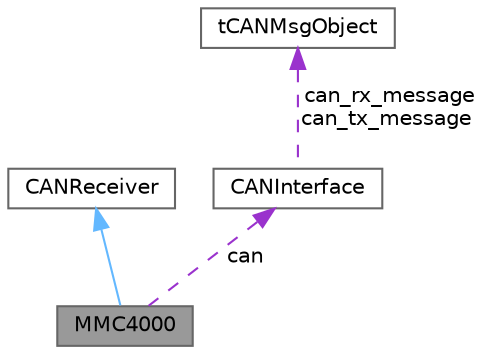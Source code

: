 digraph "MMC4000"
{
 // LATEX_PDF_SIZE
  bgcolor="transparent";
  edge [fontname=Helvetica,fontsize=10,labelfontname=Helvetica,labelfontsize=10];
  node [fontname=Helvetica,fontsize=10,shape=box,height=0.2,width=0.4];
  Node1 [label="MMC4000",height=0.2,width=0.4,color="gray40", fillcolor="grey60", style="filled", fontcolor="black",tooltip=" "];
  Node2 -> Node1 [dir="back",color="steelblue1",style="solid"];
  Node2 [label="CANReceiver",height=0.2,width=0.4,color="gray40", fillcolor="white", style="filled",URL="$class_c_a_n_receiver.html",tooltip=" "];
  Node3 -> Node1 [dir="back",color="darkorchid3",style="dashed",label=" can" ];
  Node3 [label="CANInterface",height=0.2,width=0.4,color="gray40", fillcolor="white", style="filled",URL="$class_c_a_n_interface.html",tooltip=" "];
  Node4 -> Node3 [dir="back",color="darkorchid3",style="dashed",label=" can_rx_message\ncan_tx_message" ];
  Node4 [label="tCANMsgObject",height=0.2,width=0.4,color="gray40", fillcolor="white", style="filled",URL="$structt_c_a_n_msg_object.html",tooltip=" "];
}
